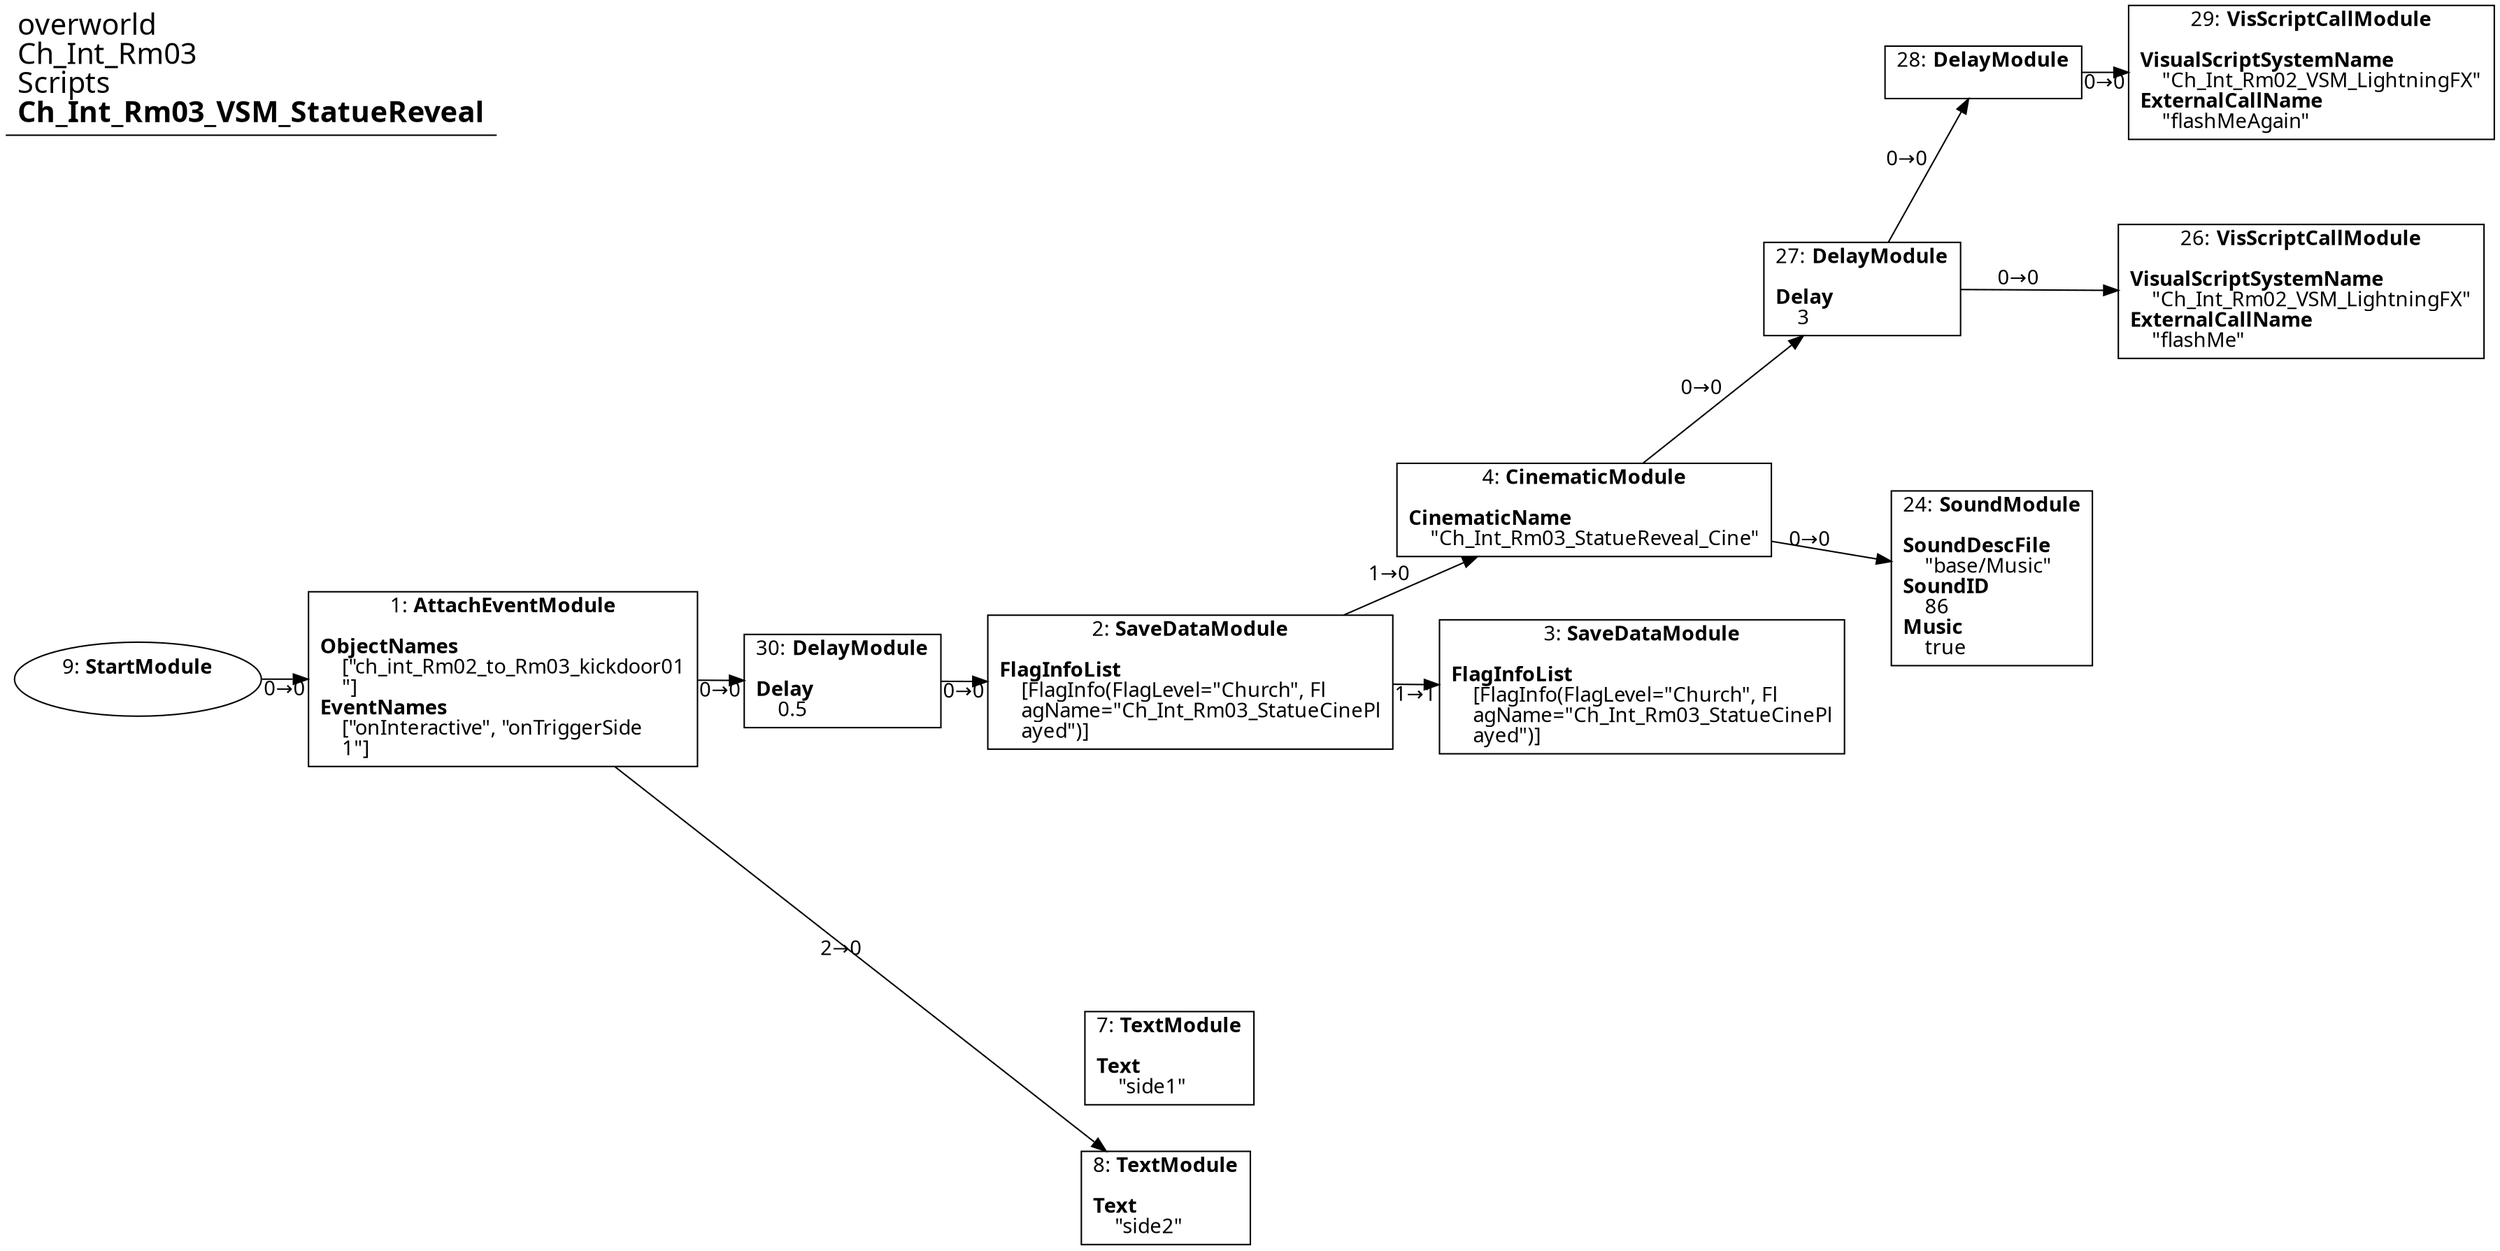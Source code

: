 digraph {
    layout = fdp;
    overlap = prism;
    sep = "+16";
    splines = spline;

    node [ shape = box ];

    graph [ fontname = "Segoe UI" ];
    node [ fontname = "Segoe UI" ];
    edge [ fontname = "Segoe UI" ];

    1 [ label = <1: <b>AttachEventModule</b><br/><br/><b>ObjectNames</b><br align="left"/>    [&quot;ch_int_Rm02_to_Rm03_kickdoor01<br align="left"/>    &quot;]<br align="left"/><b>EventNames</b><br align="left"/>    [&quot;onInteractive&quot;, &quot;onTriggerSide<br align="left"/>    1&quot;]<br align="left"/>> ];
    1 [ pos = "0.032,-0.22200002!" ];
    1 -> 8 [ label = "2→0" ];
    1 -> 30 [ label = "0→0" ];

    2 [ label = <2: <b>SaveDataModule</b><br/><br/><b>FlagInfoList</b><br align="left"/>    [FlagInfo(FlagLevel=&quot;Church&quot;, Fl<br align="left"/>    agName=&quot;Ch_Int_Rm03_StatueCinePl<br align="left"/>    ayed&quot;)]<br align="left"/>> ];
    2 [ pos = "0.43800002,-0.22200002!" ];
    2 -> 3 [ label = "1→1" ];
    2 -> 4 [ label = "1→0" ];

    3 [ label = <3: <b>SaveDataModule</b><br/><br/><b>FlagInfoList</b><br align="left"/>    [FlagInfo(FlagLevel=&quot;Church&quot;, Fl<br align="left"/>    agName=&quot;Ch_Int_Rm03_StatueCinePl<br align="left"/>    ayed&quot;)]<br align="left"/>> ];
    3 [ pos = "0.697,-0.22200002!" ];

    4 [ label = <4: <b>CinematicModule</b><br/><br/><b>CinematicName</b><br align="left"/>    &quot;Ch_Int_Rm03_StatueReveal_Cine&quot;<br align="left"/>> ];
    4 [ pos = "0.697,-0.096!" ];
    4 -> 27 [ label = "0→0" ];
    4 -> 24 [ label = "0→0" ];

    7 [ label = <7: <b>TextModule</b><br/><br/><b>Text</b><br align="left"/>    &quot;side1&quot;<br align="left"/>> ];
    7 [ pos = "0.43800002,-0.523!" ];

    8 [ label = <8: <b>TextModule</b><br/><br/><b>Text</b><br align="left"/>    &quot;side2&quot;<br align="left"/>> ];
    8 [ pos = "0.437,-0.6!" ];

    9 [ label = <9: <b>StartModule</b><br/><br/>> ];
    9 [ shape = oval ]
    9 [ pos = "-0.16600001,-0.22200002!" ];
    9 -> 1 [ label = "0→0" ];

    24 [ label = <24: <b>SoundModule</b><br/><br/><b>SoundDescFile</b><br align="left"/>    &quot;base/Music&quot;<br align="left"/><b>SoundID</b><br align="left"/>    86<br align="left"/><b>Music</b><br align="left"/>    true<br align="left"/>> ];
    24 [ pos = "0.94000006,-0.155!" ];

    26 [ label = <26: <b>VisScriptCallModule</b><br/><br/><b>VisualScriptSystemName</b><br align="left"/>    &quot;Ch_Int_Rm02_VSM_LightningFX&quot;<br align="left"/><b>ExternalCallName</b><br align="left"/>    &quot;flashMe&quot;<br align="left"/>> ];
    26 [ pos = "1.2720001,0.07!" ];

    27 [ label = <27: <b>DelayModule</b><br/><br/><b>Delay</b><br align="left"/>    3<br align="left"/>> ];
    27 [ pos = "0.94100004,0.07!" ];
    27 -> 26 [ label = "0→0" ];
    27 -> 28 [ label = "0→0" ];

    28 [ label = <28: <b>DelayModule</b><br/><br/>> ];
    28 [ pos = "1.098,0.23700002!" ];
    28 -> 29 [ label = "0→0" ];

    29 [ label = <29: <b>VisScriptCallModule</b><br/><br/><b>VisualScriptSystemName</b><br align="left"/>    &quot;Ch_Int_Rm02_VSM_LightningFX&quot;<br align="left"/><b>ExternalCallName</b><br align="left"/>    &quot;flashMeAgain&quot;<br align="left"/>> ];
    29 [ pos = "1.258,0.23700002!" ];

    30 [ label = <30: <b>DelayModule</b><br/><br/><b>Delay</b><br align="left"/>    0.5<br align="left"/>> ];
    30 [ pos = "0.24300002,-0.22200002!" ];
    30 -> 2 [ label = "0→0" ];

    title [ pos = "-0.16700001,0.238!" ];
    title [ shape = underline ];
    title [ label = <<font point-size="20">overworld<br align="left"/>Ch_Int_Rm03<br align="left"/>Scripts<br align="left"/><b>Ch_Int_Rm03_VSM_StatueReveal</b><br align="left"/></font>> ];
}
